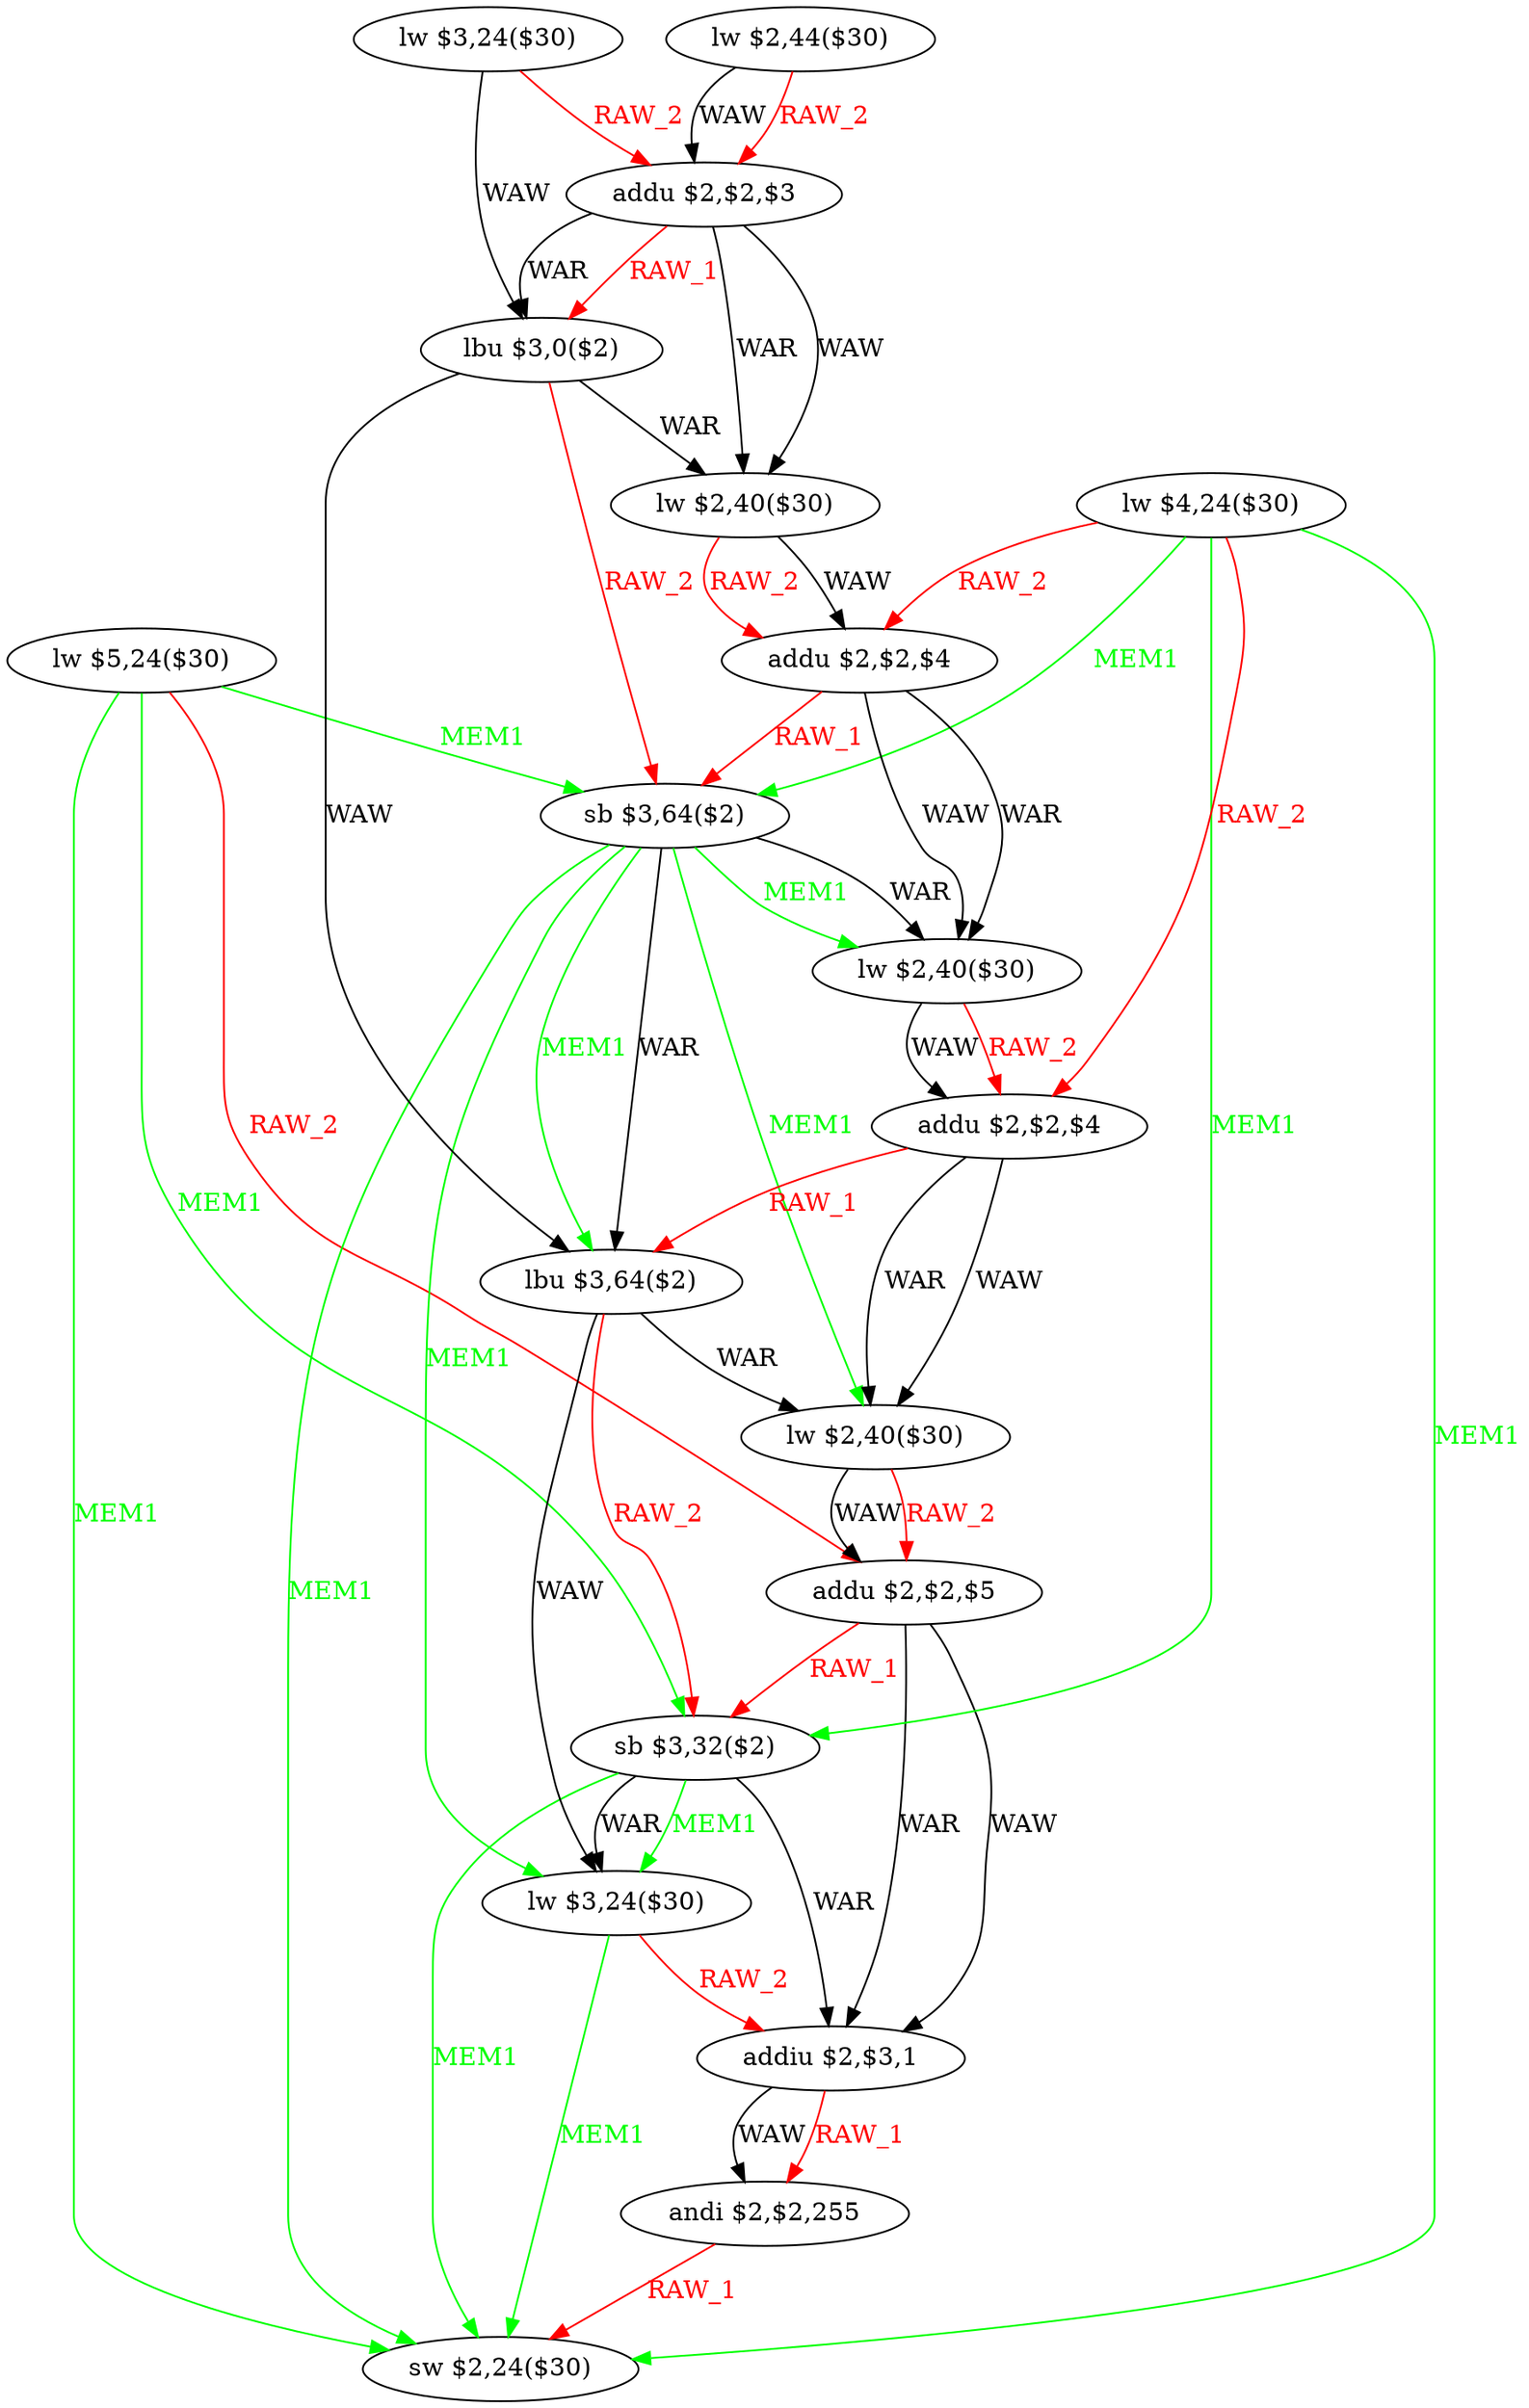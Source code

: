 digraph G1 {
node [shape = ellipse];
i0 [label = "lw $5,24($30)"] ;
i0 ->  i8 [color = green, fontcolor = green, label= "MEM1"];
i0 ->  i13 [color = red, fontcolor = red, label= "RAW_2"];
i0 ->  i14 [color = green, fontcolor = green, label= "MEM1"];
i0 ->  i18 [color = green, fontcolor = green, label= "MEM1"];
i8 [label = "sb $3,64($2)"] ;
i8 ->  i9 [label= "WAR"];
i8 ->  i9 [color = green, fontcolor = green, label= "MEM1"];
i8 ->  i11 [label= "WAR"];
i8 ->  i11 [color = green, fontcolor = green, label= "MEM1"];
i8 ->  i12 [color = green, fontcolor = green, label= "MEM1"];
i8 ->  i15 [color = green, fontcolor = green, label= "MEM1"];
i8 ->  i18 [color = green, fontcolor = green, label= "MEM1"];
i9 [label = "lw $2,40($30)"] ;
i9 ->  i10 [label= "WAW"];
i9 ->  i10 [color = red, fontcolor = red, label= "RAW_2"];
i10 [label = "addu $2,$2,$4"] ;
i10 ->  i11 [color = red, fontcolor = red, label= "RAW_1"];
i10 ->  i12 [label= "WAW"];
i10 ->  i12 [label= "WAR"];
i11 [label = "lbu $3,64($2)"] ;
i11 ->  i12 [label= "WAR"];
i11 ->  i14 [color = red, fontcolor = red, label= "RAW_2"];
i11 ->  i15 [label= "WAW"];
i12 [label = "lw $2,40($30)"] ;
i12 ->  i13 [label= "WAW"];
i12 ->  i13 [color = red, fontcolor = red, label= "RAW_2"];
i13 [label = "addu $2,$2,$5"] ;
i13 ->  i14 [color = red, fontcolor = red, label= "RAW_1"];
i13 ->  i16 [label= "WAW"];
i13 ->  i16 [label= "WAR"];
i14 [label = "sb $3,32($2)"] ;
i14 ->  i15 [label= "WAR"];
i14 ->  i15 [color = green, fontcolor = green, label= "MEM1"];
i14 ->  i16 [label= "WAR"];
i14 ->  i18 [color = green, fontcolor = green, label= "MEM1"];
i15 [label = "lw $3,24($30)"] ;
i15 ->  i16 [color = red, fontcolor = red, label= "RAW_2"];
i15 ->  i18 [color = green, fontcolor = green, label= "MEM1"];
i16 [label = "addiu $2,$3,1"] ;
i16 ->  i17 [label= "WAW"];
i16 ->  i17 [color = red, fontcolor = red, label= "RAW_1"];
i17 [label = "andi $2,$2,255"] ;
i17 ->  i18 [color = red, fontcolor = red, label= "RAW_1"];
i18 [label = "sw $2,24($30)"] ;
i1 [label = "lw $4,24($30)"] ;
i1 ->  i7 [color = red, fontcolor = red, label= "RAW_2"];
i1 ->  i8 [color = green, fontcolor = green, label= "MEM1"];
i1 ->  i10 [color = red, fontcolor = red, label= "RAW_2"];
i1 ->  i14 [color = green, fontcolor = green, label= "MEM1"];
i1 ->  i18 [color = green, fontcolor = green, label= "MEM1"];
i7 [label = "addu $2,$2,$4"] ;
i7 ->  i8 [color = red, fontcolor = red, label= "RAW_1"];
i7 ->  i9 [label= "WAW"];
i7 ->  i9 [label= "WAR"];
i2 [label = "lw $3,24($30)"] ;
i2 ->  i4 [color = red, fontcolor = red, label= "RAW_2"];
i2 ->  i5 [label= "WAW"];
i4 [label = "addu $2,$2,$3"] ;
i4 ->  i5 [label= "WAR"];
i4 ->  i5 [color = red, fontcolor = red, label= "RAW_1"];
i4 ->  i6 [label= "WAW"];
i4 ->  i6 [label= "WAR"];
i5 [label = "lbu $3,0($2)"] ;
i5 ->  i6 [label= "WAR"];
i5 ->  i8 [color = red, fontcolor = red, label= "RAW_2"];
i5 ->  i11 [label= "WAW"];
i6 [label = "lw $2,40($30)"] ;
i6 ->  i7 [label= "WAW"];
i6 ->  i7 [color = red, fontcolor = red, label= "RAW_2"];
i3 [label = "lw $2,44($30)"] ;
i3 ->  i4 [label= "WAW"];
i3 ->  i4 [color = red, fontcolor = red, label= "RAW_2"];
}
